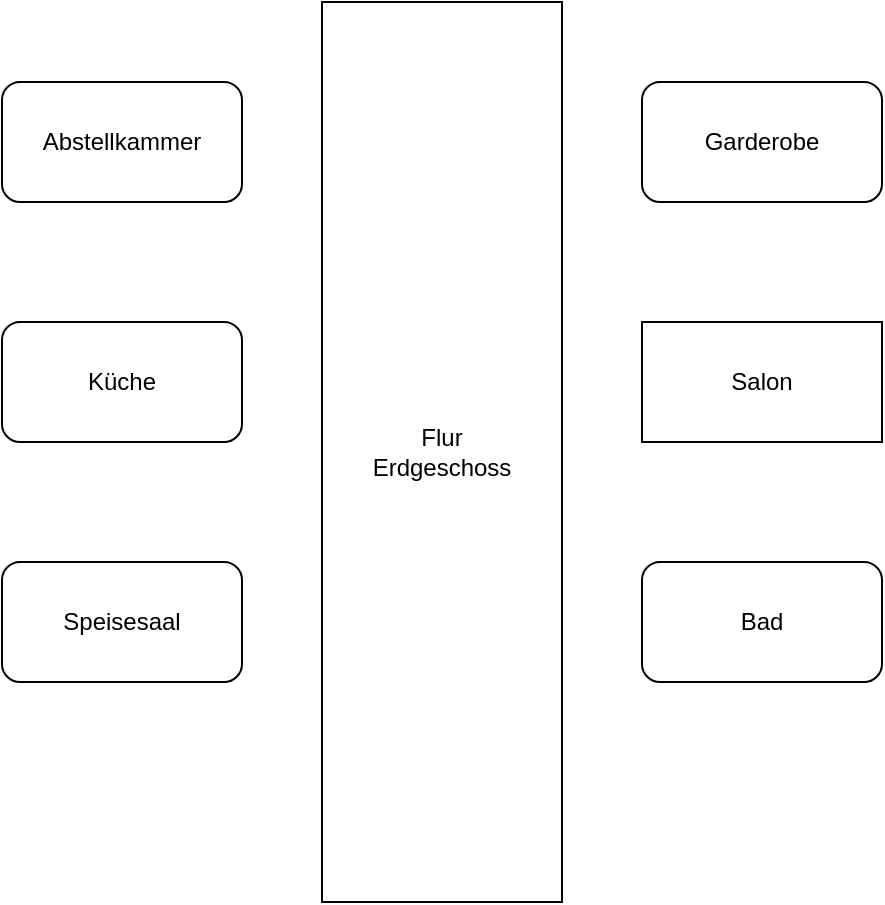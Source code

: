 <mxfile version="13.5.5" type="github">
  <diagram id="M8D3CU6c4oh0HW6at1Hh" name="Page-1">
    <mxGraphModel dx="1412" dy="744" grid="1" gridSize="10" guides="1" tooltips="1" connect="1" arrows="1" fold="1" page="1" pageScale="1" pageWidth="827" pageHeight="1169" math="0" shadow="0">
      <root>
        <mxCell id="0" />
        <mxCell id="1" parent="0" />
        <mxCell id="tKjUs8FoC9hKr073ne-s-11" value="" style="group" vertex="1" connectable="0" parent="1">
          <mxGeometry x="200" y="80" width="440" height="450" as="geometry" />
        </mxCell>
        <mxCell id="tKjUs8FoC9hKr073ne-s-2" value="Flur&lt;br&gt;Erdgeschoss" style="rounded=0;whiteSpace=wrap;html=1;" vertex="1" parent="tKjUs8FoC9hKr073ne-s-11">
          <mxGeometry x="160" width="120" height="450" as="geometry" />
        </mxCell>
        <mxCell id="tKjUs8FoC9hKr073ne-s-3" value="Garderobe" style="rounded=1;whiteSpace=wrap;html=1;" vertex="1" parent="tKjUs8FoC9hKr073ne-s-11">
          <mxGeometry x="320" y="40" width="120" height="60" as="geometry" />
        </mxCell>
        <mxCell id="tKjUs8FoC9hKr073ne-s-5" value="Abstellkammer" style="rounded=1;whiteSpace=wrap;html=1;" vertex="1" parent="tKjUs8FoC9hKr073ne-s-11">
          <mxGeometry y="40" width="120" height="60" as="geometry" />
        </mxCell>
        <mxCell id="tKjUs8FoC9hKr073ne-s-6" value="Küche" style="rounded=1;whiteSpace=wrap;html=1;" vertex="1" parent="tKjUs8FoC9hKr073ne-s-11">
          <mxGeometry y="160" width="120" height="60" as="geometry" />
        </mxCell>
        <mxCell id="tKjUs8FoC9hKr073ne-s-7" value="Speisesaal" style="rounded=1;whiteSpace=wrap;html=1;" vertex="1" parent="tKjUs8FoC9hKr073ne-s-11">
          <mxGeometry y="280" width="120" height="60" as="geometry" />
        </mxCell>
        <mxCell id="tKjUs8FoC9hKr073ne-s-8" value="Salon" style="rounded=0;whiteSpace=wrap;html=1;" vertex="1" parent="tKjUs8FoC9hKr073ne-s-11">
          <mxGeometry x="320" y="160" width="120" height="60" as="geometry" />
        </mxCell>
        <mxCell id="tKjUs8FoC9hKr073ne-s-9" value="Bad" style="rounded=1;whiteSpace=wrap;html=1;" vertex="1" parent="tKjUs8FoC9hKr073ne-s-11">
          <mxGeometry x="320" y="280" width="120" height="60" as="geometry" />
        </mxCell>
      </root>
    </mxGraphModel>
  </diagram>
</mxfile>

